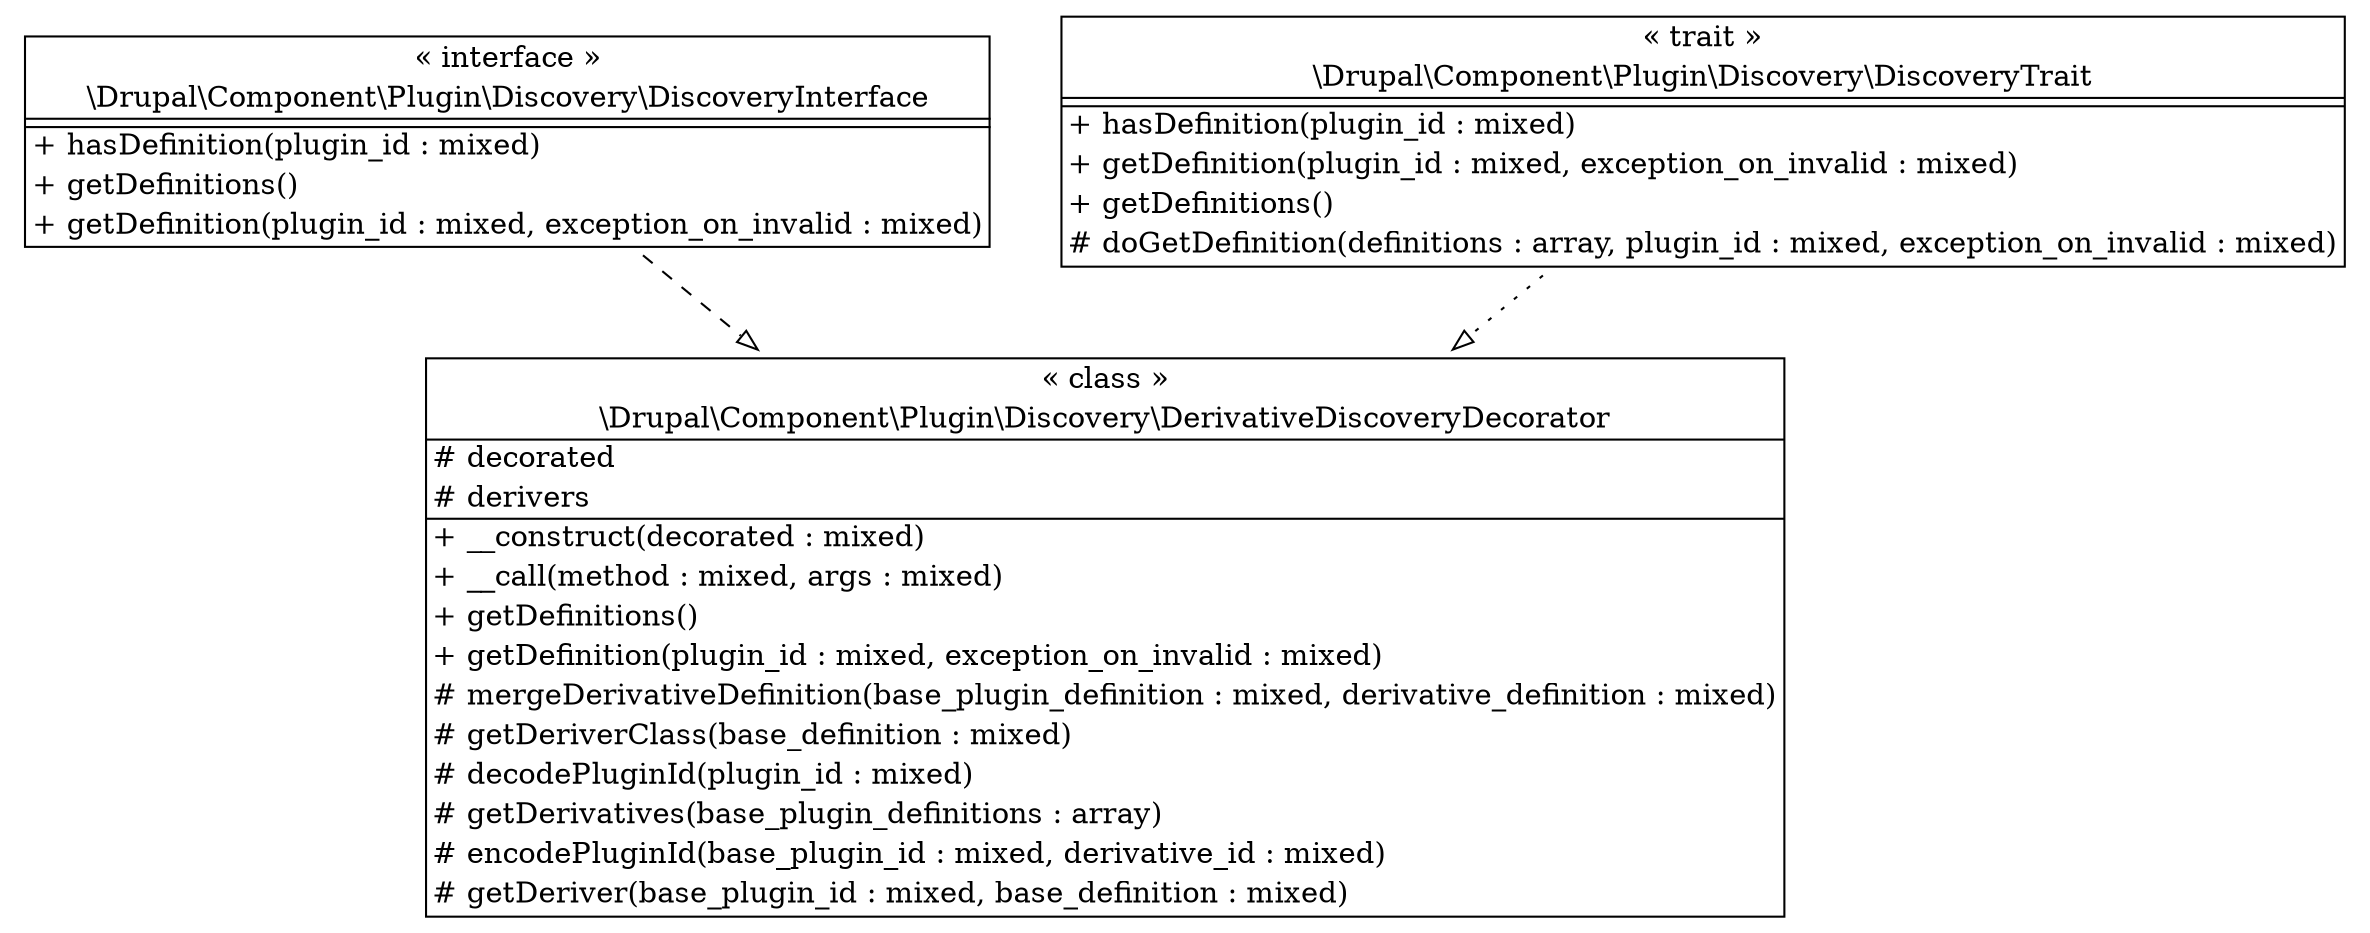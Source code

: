 digraph "Class Diagram" {
  node [shape=plaintext]
  "\\Drupal\\Component\\Plugin\\Discovery\\DerivativeDiscoveryDecorator" [
    label=<
<table border="1" cellpadding="2" cellspacing="0" cellborder="0">
<tr><td align="center">&laquo; class &raquo;</td></tr>
<tr><td align="center" title="class DerivativeDiscoveryDecorator">\\Drupal\\Component\\Plugin\\Discovery\\DerivativeDiscoveryDecorator</td></tr><hr />
<tr><td align="left" title="protected decorated"># decorated</td></tr>
<tr><td align="left" title="protected derivers"># derivers</td></tr>
<hr />
<tr><td align="left" title="public __construct">+ __construct(decorated : mixed)</td></tr>
<tr><td align="left" title="public __call">+ __call(method : mixed, args : mixed)</td></tr>
<tr><td align="left" title="public getDefinitions">+ getDefinitions()</td></tr>
<tr><td align="left" title="public getDefinition">+ getDefinition(plugin_id : mixed, exception_on_invalid : mixed)</td></tr>
<tr><td align="left" title="protected mergeDerivativeDefinition"># mergeDerivativeDefinition(base_plugin_definition : mixed, derivative_definition : mixed)</td></tr>
<tr><td align="left" title="protected getDeriverClass"># getDeriverClass(base_definition : mixed)</td></tr>
<tr><td align="left" title="protected decodePluginId"># decodePluginId(plugin_id : mixed)</td></tr>
<tr><td align="left" title="protected getDerivatives"># getDerivatives(base_plugin_definitions : array)</td></tr>
<tr><td align="left" title="protected encodePluginId"># encodePluginId(base_plugin_id : mixed, derivative_id : mixed)</td></tr>
<tr><td align="left" title="protected getDeriver"># getDeriver(base_plugin_id : mixed, base_definition : mixed)</td></tr>
</table>
  >
  ];
  "\\Drupal\\Component\\Plugin\\Discovery\\DiscoveryInterface" [
    label=<
<table border="1" cellpadding="2" cellspacing="0" cellborder="0">
<tr><td align="center">&laquo; interface &raquo;</td></tr>
<tr><td align="center" title="interface DiscoveryInterface">\\Drupal\\Component\\Plugin\\Discovery\\DiscoveryInterface</td></tr><hr />
<tr><td></td></tr>
<hr />
<tr><td align="left" title="public hasDefinition">+ hasDefinition(plugin_id : mixed)</td></tr>
<tr><td align="left" title="public getDefinitions">+ getDefinitions()</td></tr>
<tr><td align="left" title="public getDefinition">+ getDefinition(plugin_id : mixed, exception_on_invalid : mixed)</td></tr>
</table>
  >
  ];
  "\\Drupal\\Component\\Plugin\\Discovery\\DiscoveryTrait" [
    label=<
<table border="1" cellpadding="2" cellspacing="0" cellborder="0">
<tr><td align="center">&laquo; trait &raquo;</td></tr>
<tr><td align="center" title="trait DiscoveryTrait">\\Drupal\\Component\\Plugin\\Discovery\\DiscoveryTrait</td></tr><hr />
<tr><td></td></tr>
<hr />
<tr><td align="left" title="public hasDefinition">+ hasDefinition(plugin_id : mixed)</td></tr>
<tr><td align="left" title="public getDefinition">+ getDefinition(plugin_id : mixed, exception_on_invalid : mixed)</td></tr>
<tr><td align="left" title="public getDefinitions">+ getDefinitions()</td></tr>
<tr><td align="left" title="protected doGetDefinition"># doGetDefinition(definitions : array, plugin_id : mixed, exception_on_invalid : mixed)</td></tr>
</table>
  >
  ];
"\\Drupal\\Component\\Plugin\\Discovery\\DiscoveryInterface" -> "\\Drupal\\Component\\Plugin\\Discovery\\DerivativeDiscoveryDecorator" [arrowhead="empty" style="dashed"];

"\\Drupal\\Component\\Plugin\\Discovery\\DiscoveryTrait" -> "\\Drupal\\Component\\Plugin\\Discovery\\DerivativeDiscoveryDecorator" [arrowhead="empty" style="dotted"];

}